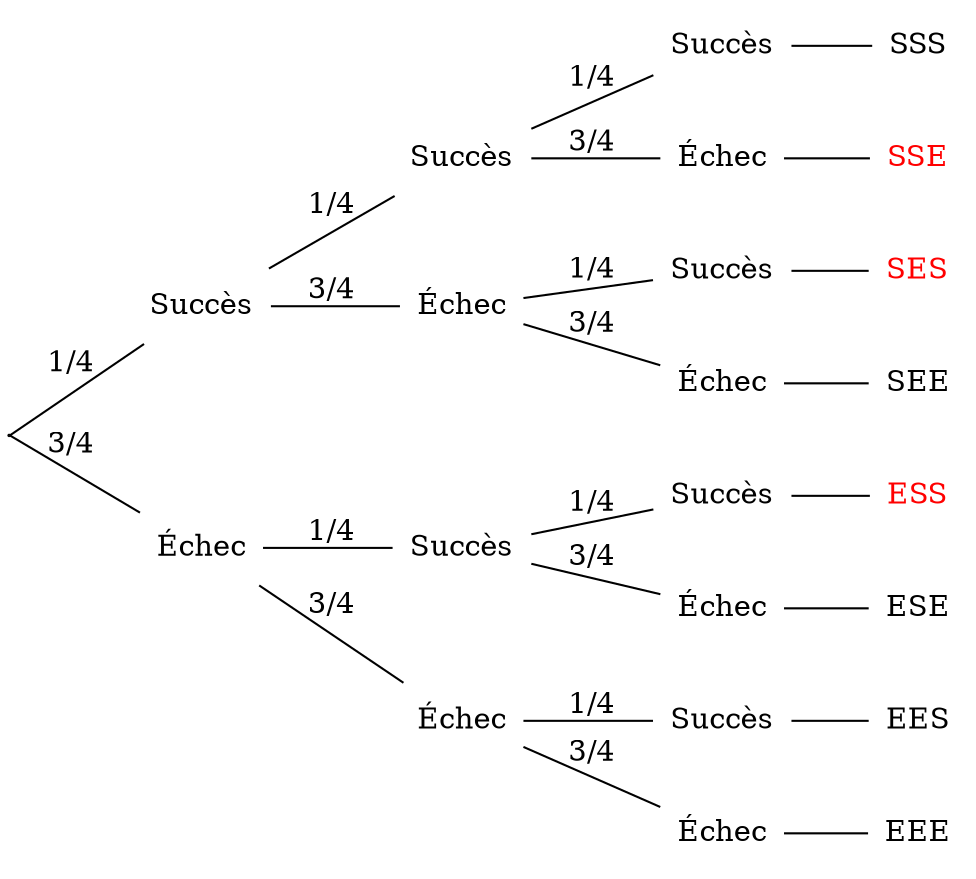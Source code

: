 graph probability_tree {
    rankdir=LR
    Univers [label="" shape=point width=0.01 height=0.01]
    S [label="Succès" shape=none width=0.01]
    E [label="Échec" shape=none width=0.01]
    
    S1 [label="Succès" shape=none width=0.01]
    E1 [label="Échec" shape=none width=0.01]
    S2 [label="Succès" shape=none width=0.01]
    E2 [label="Échec" shape=none width=0.01]
    
    S3 [label="Succès" shape=none width=0.01]
    E3 [label="Échec" shape=none width=0.01]
    S4 [label="Succès" shape=none width=0.01]
    E4 [label="Échec" shape=none width=0.01]
    S5 [label="Succès" shape=none width=0.01]
    E5 [label="Échec" shape=none width=0.01]
    S6 [label="Succès" shape=none width=0.01]
    E6 [label="Échec" shape=none width=0.01]


    SSS [shape=none width=0.01];
    SSE [shape=none width=0.01 fontcolor="red"];
    SES [shape=none width=0.01 fontcolor="red"];
    SEE [shape=none width=0.01];
    ESS [shape=none width=0.01 fontcolor="red"];
    ESE [shape=none width=0.01];
    EES [shape=none width=0.01];
    EEE [shape=none width=0.01];

    Univers -- S [label="1/4"];
    Univers -- E [label="3/4"];
    S -- S1 [label="1/4"];
    S -- E1 [label="3/4"];
    E -- S2 [label="1/4"];
    E -- E2 [label="3/4"];

    S1 -- S3 [label="1/4"];
    S1 -- E3 [label="3/4"];
    E1 -- S4 [label="1/4"];
    E1 -- E4 [label="3/4"];
    S2 -- S5 [label="1/4"];
    S2 -- E5 [label="3/4"];
    E2 -- S6 [label="1/4"];
    E2 -- E6 [label="3/4"];

    S3 -- SSS;
    E3 -- SSE;
    S4 -- SES;
    E4 -- SEE;
    S5 -- ESS;
    E5 -- ESE;
    S6 -- EES;
    E6 -- EEE;
}


